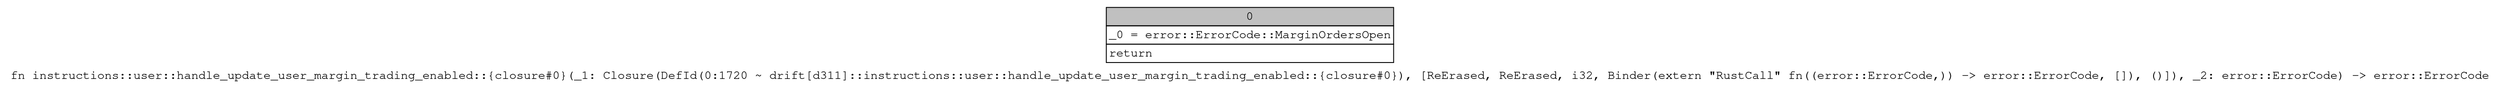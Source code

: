 digraph Mir_0_1720 {
    graph [fontname="Courier, monospace"];
    node [fontname="Courier, monospace"];
    edge [fontname="Courier, monospace"];
    label=<fn instructions::user::handle_update_user_margin_trading_enabled::{closure#0}(_1: Closure(DefId(0:1720 ~ drift[d311]::instructions::user::handle_update_user_margin_trading_enabled::{closure#0}), [ReErased, ReErased, i32, Binder(extern &quot;RustCall&quot; fn((error::ErrorCode,)) -&gt; error::ErrorCode, []), ()]), _2: error::ErrorCode) -&gt; error::ErrorCode<br align="left"/>>;
    bb0__0_1720 [shape="none", label=<<table border="0" cellborder="1" cellspacing="0"><tr><td bgcolor="gray" align="center" colspan="1">0</td></tr><tr><td align="left" balign="left">_0 = error::ErrorCode::MarginOrdersOpen<br/></td></tr><tr><td align="left">return</td></tr></table>>];
}
